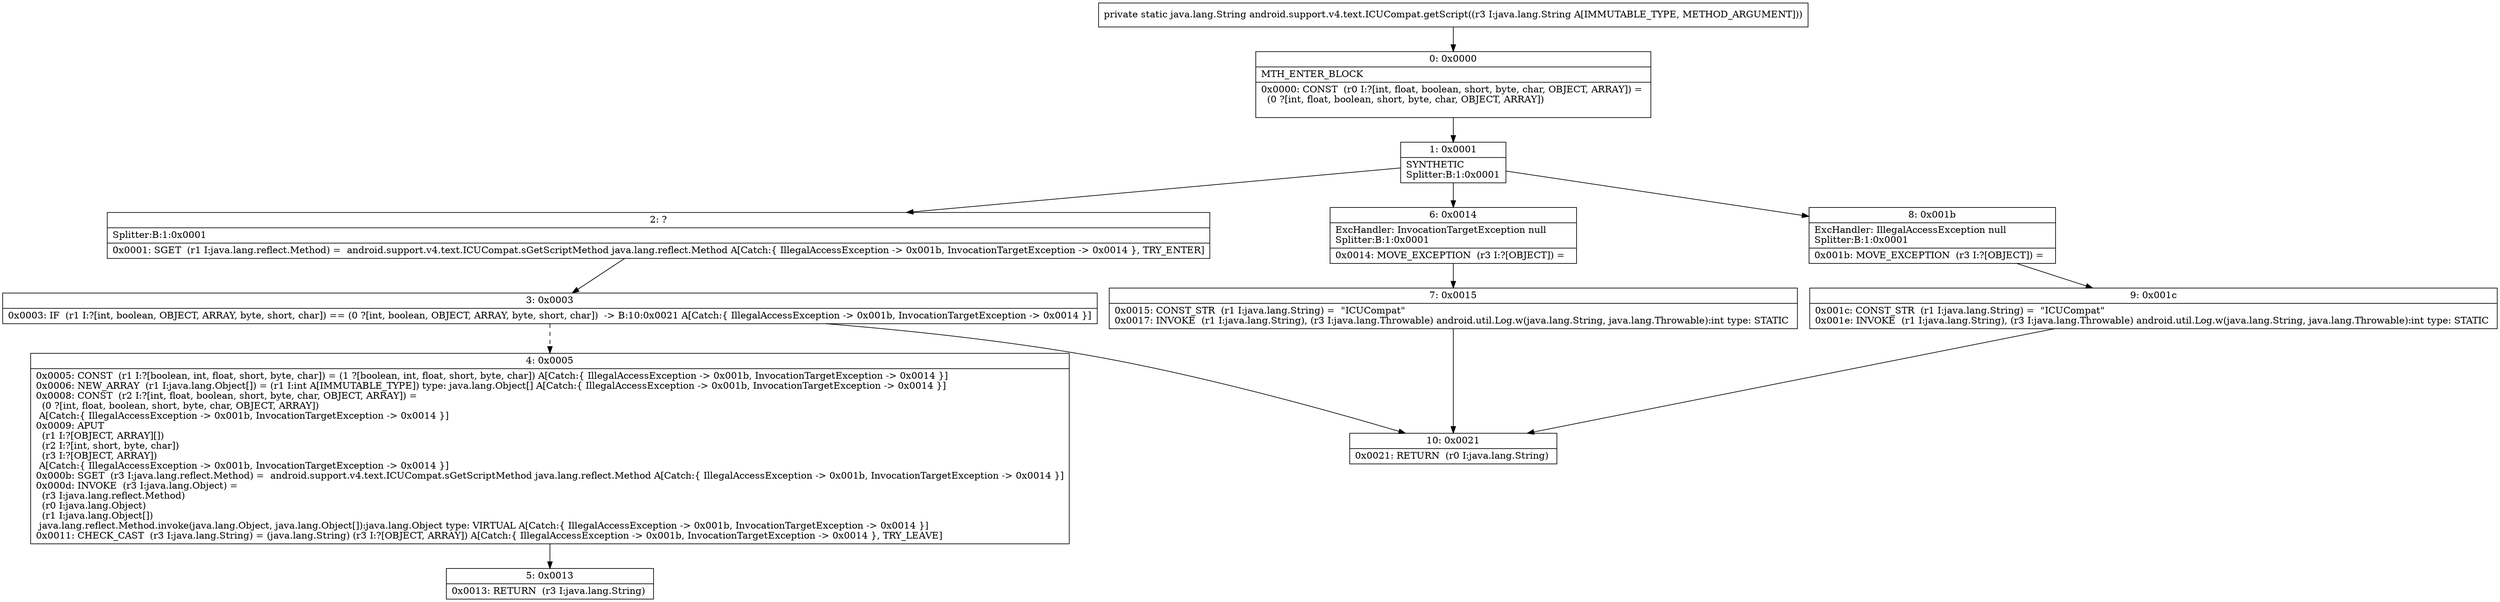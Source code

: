 digraph "CFG forandroid.support.v4.text.ICUCompat.getScript(Ljava\/lang\/String;)Ljava\/lang\/String;" {
Node_0 [shape=record,label="{0\:\ 0x0000|MTH_ENTER_BLOCK\l|0x0000: CONST  (r0 I:?[int, float, boolean, short, byte, char, OBJECT, ARRAY]) = \l  (0 ?[int, float, boolean, short, byte, char, OBJECT, ARRAY])\l \l}"];
Node_1 [shape=record,label="{1\:\ 0x0001|SYNTHETIC\lSplitter:B:1:0x0001\l}"];
Node_2 [shape=record,label="{2\:\ ?|Splitter:B:1:0x0001\l|0x0001: SGET  (r1 I:java.lang.reflect.Method) =  android.support.v4.text.ICUCompat.sGetScriptMethod java.lang.reflect.Method A[Catch:\{ IllegalAccessException \-\> 0x001b, InvocationTargetException \-\> 0x0014 \}, TRY_ENTER]\l}"];
Node_3 [shape=record,label="{3\:\ 0x0003|0x0003: IF  (r1 I:?[int, boolean, OBJECT, ARRAY, byte, short, char]) == (0 ?[int, boolean, OBJECT, ARRAY, byte, short, char])  \-\> B:10:0x0021 A[Catch:\{ IllegalAccessException \-\> 0x001b, InvocationTargetException \-\> 0x0014 \}]\l}"];
Node_4 [shape=record,label="{4\:\ 0x0005|0x0005: CONST  (r1 I:?[boolean, int, float, short, byte, char]) = (1 ?[boolean, int, float, short, byte, char]) A[Catch:\{ IllegalAccessException \-\> 0x001b, InvocationTargetException \-\> 0x0014 \}]\l0x0006: NEW_ARRAY  (r1 I:java.lang.Object[]) = (r1 I:int A[IMMUTABLE_TYPE]) type: java.lang.Object[] A[Catch:\{ IllegalAccessException \-\> 0x001b, InvocationTargetException \-\> 0x0014 \}]\l0x0008: CONST  (r2 I:?[int, float, boolean, short, byte, char, OBJECT, ARRAY]) = \l  (0 ?[int, float, boolean, short, byte, char, OBJECT, ARRAY])\l A[Catch:\{ IllegalAccessException \-\> 0x001b, InvocationTargetException \-\> 0x0014 \}]\l0x0009: APUT  \l  (r1 I:?[OBJECT, ARRAY][])\l  (r2 I:?[int, short, byte, char])\l  (r3 I:?[OBJECT, ARRAY])\l A[Catch:\{ IllegalAccessException \-\> 0x001b, InvocationTargetException \-\> 0x0014 \}]\l0x000b: SGET  (r3 I:java.lang.reflect.Method) =  android.support.v4.text.ICUCompat.sGetScriptMethod java.lang.reflect.Method A[Catch:\{ IllegalAccessException \-\> 0x001b, InvocationTargetException \-\> 0x0014 \}]\l0x000d: INVOKE  (r3 I:java.lang.Object) = \l  (r3 I:java.lang.reflect.Method)\l  (r0 I:java.lang.Object)\l  (r1 I:java.lang.Object[])\l java.lang.reflect.Method.invoke(java.lang.Object, java.lang.Object[]):java.lang.Object type: VIRTUAL A[Catch:\{ IllegalAccessException \-\> 0x001b, InvocationTargetException \-\> 0x0014 \}]\l0x0011: CHECK_CAST  (r3 I:java.lang.String) = (java.lang.String) (r3 I:?[OBJECT, ARRAY]) A[Catch:\{ IllegalAccessException \-\> 0x001b, InvocationTargetException \-\> 0x0014 \}, TRY_LEAVE]\l}"];
Node_5 [shape=record,label="{5\:\ 0x0013|0x0013: RETURN  (r3 I:java.lang.String) \l}"];
Node_6 [shape=record,label="{6\:\ 0x0014|ExcHandler: InvocationTargetException null\lSplitter:B:1:0x0001\l|0x0014: MOVE_EXCEPTION  (r3 I:?[OBJECT]) =  \l}"];
Node_7 [shape=record,label="{7\:\ 0x0015|0x0015: CONST_STR  (r1 I:java.lang.String) =  \"ICUCompat\" \l0x0017: INVOKE  (r1 I:java.lang.String), (r3 I:java.lang.Throwable) android.util.Log.w(java.lang.String, java.lang.Throwable):int type: STATIC \l}"];
Node_8 [shape=record,label="{8\:\ 0x001b|ExcHandler: IllegalAccessException null\lSplitter:B:1:0x0001\l|0x001b: MOVE_EXCEPTION  (r3 I:?[OBJECT]) =  \l}"];
Node_9 [shape=record,label="{9\:\ 0x001c|0x001c: CONST_STR  (r1 I:java.lang.String) =  \"ICUCompat\" \l0x001e: INVOKE  (r1 I:java.lang.String), (r3 I:java.lang.Throwable) android.util.Log.w(java.lang.String, java.lang.Throwable):int type: STATIC \l}"];
Node_10 [shape=record,label="{10\:\ 0x0021|0x0021: RETURN  (r0 I:java.lang.String) \l}"];
MethodNode[shape=record,label="{private static java.lang.String android.support.v4.text.ICUCompat.getScript((r3 I:java.lang.String A[IMMUTABLE_TYPE, METHOD_ARGUMENT])) }"];
MethodNode -> Node_0;
Node_0 -> Node_1;
Node_1 -> Node_2;
Node_1 -> Node_8;
Node_1 -> Node_6;
Node_2 -> Node_3;
Node_3 -> Node_4[style=dashed];
Node_3 -> Node_10;
Node_4 -> Node_5;
Node_6 -> Node_7;
Node_7 -> Node_10;
Node_8 -> Node_9;
Node_9 -> Node_10;
}


